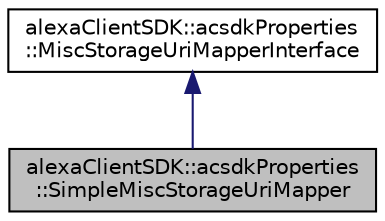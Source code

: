 digraph "alexaClientSDK::acsdkProperties::SimpleMiscStorageUriMapper"
{
 // LATEX_PDF_SIZE
  edge [fontname="Helvetica",fontsize="10",labelfontname="Helvetica",labelfontsize="10"];
  node [fontname="Helvetica",fontsize="10",shape=record];
  Node1 [label="alexaClientSDK::acsdkProperties\l::SimpleMiscStorageUriMapper",height=0.2,width=0.4,color="black", fillcolor="grey75", style="filled", fontcolor="black",tooltip="Generic URI mapper for MiscStorageInterface adapter."];
  Node2 -> Node1 [dir="back",color="midnightblue",fontsize="10",style="solid",fontname="Helvetica"];
  Node2 [label="alexaClientSDK::acsdkProperties\l::MiscStorageUriMapperInterface",height=0.2,width=0.4,color="black", fillcolor="white", style="filled",URL="$classalexa_client_s_d_k_1_1acsdk_properties_1_1_misc_storage_uri_mapper_interface.html",tooltip="Interface to map properties config URI into component name and table name."];
}
